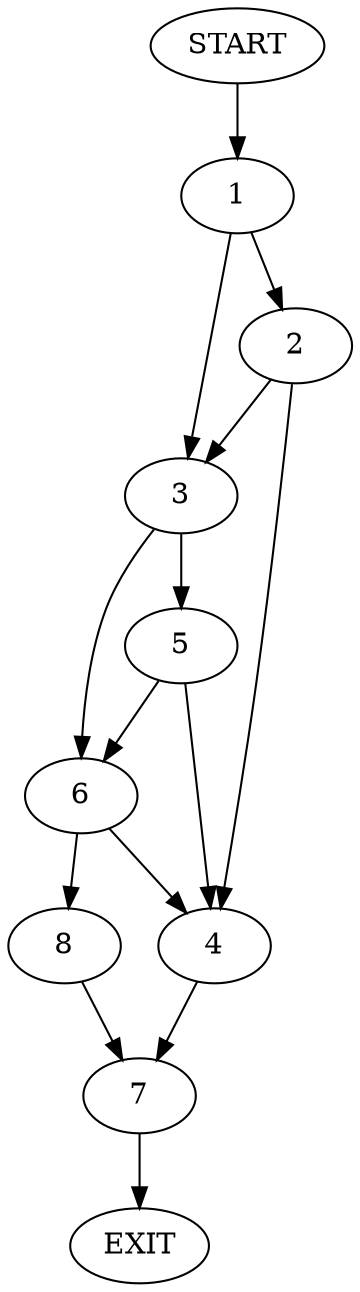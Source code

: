digraph {
0 [label="START"]
9 [label="EXIT"]
0 -> 1
1 -> 2
1 -> 3
2 -> 4
2 -> 3
3 -> 5
3 -> 6
4 -> 7
6 -> 4
6 -> 8
5 -> 4
5 -> 6
8 -> 7
7 -> 9
}
